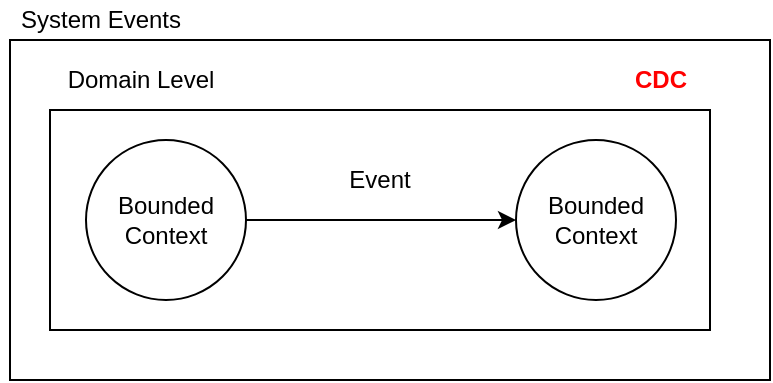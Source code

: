 <mxfile version="14.2.9" type="github">
  <diagram id="crCtFzUjv3eIEk9cUG39" name="Page-1">
    <mxGraphModel dx="1418" dy="801" grid="1" gridSize="10" guides="1" tooltips="1" connect="1" arrows="1" fold="1" page="1" pageScale="1" pageWidth="850" pageHeight="1100" math="0" shadow="0">
      <root>
        <mxCell id="0" />
        <mxCell id="1" parent="0" />
        <mxCell id="ModlqO_BOkCy8kCQLWkp-9" value="" style="rounded=0;whiteSpace=wrap;html=1;" vertex="1" parent="1">
          <mxGeometry x="240" y="240" width="380" height="170" as="geometry" />
        </mxCell>
        <mxCell id="ModlqO_BOkCy8kCQLWkp-7" value="" style="rounded=0;whiteSpace=wrap;html=1;" vertex="1" parent="1">
          <mxGeometry x="260" y="275" width="330" height="110" as="geometry" />
        </mxCell>
        <mxCell id="ModlqO_BOkCy8kCQLWkp-4" style="edgeStyle=orthogonalEdgeStyle;rounded=0;orthogonalLoop=1;jettySize=auto;html=1;exitX=1;exitY=0.5;exitDx=0;exitDy=0;entryX=0;entryY=0.5;entryDx=0;entryDy=0;curved=1;" edge="1" parent="1" source="ModlqO_BOkCy8kCQLWkp-1" target="ModlqO_BOkCy8kCQLWkp-2">
          <mxGeometry relative="1" as="geometry" />
        </mxCell>
        <mxCell id="ModlqO_BOkCy8kCQLWkp-1" value="Bounded&lt;br&gt;Context" style="ellipse;whiteSpace=wrap;html=1;aspect=fixed;" vertex="1" parent="1">
          <mxGeometry x="278" y="290" width="80" height="80" as="geometry" />
        </mxCell>
        <mxCell id="ModlqO_BOkCy8kCQLWkp-2" value="Bounded&lt;br&gt;Context" style="ellipse;whiteSpace=wrap;html=1;aspect=fixed;" vertex="1" parent="1">
          <mxGeometry x="493" y="290" width="80" height="80" as="geometry" />
        </mxCell>
        <mxCell id="ModlqO_BOkCy8kCQLWkp-5" value="Event" style="text;html=1;strokeColor=none;fillColor=none;align=center;verticalAlign=middle;whiteSpace=wrap;rounded=0;" vertex="1" parent="1">
          <mxGeometry x="405" y="300" width="40" height="20" as="geometry" />
        </mxCell>
        <mxCell id="ModlqO_BOkCy8kCQLWkp-8" value="Domain Level" style="text;html=1;align=center;verticalAlign=middle;resizable=0;points=[];autosize=1;" vertex="1" parent="1">
          <mxGeometry x="260" y="250" width="90" height="20" as="geometry" />
        </mxCell>
        <mxCell id="ModlqO_BOkCy8kCQLWkp-10" value="System Events" style="text;html=1;align=center;verticalAlign=middle;resizable=0;points=[];autosize=1;" vertex="1" parent="1">
          <mxGeometry x="235" y="220" width="100" height="20" as="geometry" />
        </mxCell>
        <mxCell id="ModlqO_BOkCy8kCQLWkp-11" value="&lt;font color=&quot;#ff0000&quot;&gt;&lt;b&gt;CDC&lt;/b&gt;&lt;/font&gt;" style="text;html=1;align=center;verticalAlign=middle;resizable=0;points=[];autosize=1;" vertex="1" parent="1">
          <mxGeometry x="545" y="250" width="40" height="20" as="geometry" />
        </mxCell>
      </root>
    </mxGraphModel>
  </diagram>
</mxfile>
